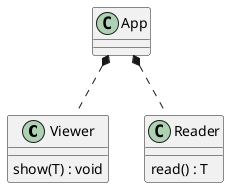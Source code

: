 @startuml app.png

"Viewer" : show(T) : void
"Reader" : read() : T

"App" *.. "Reader"
"App" *.. "Viewer"

@enduml

